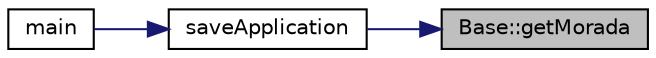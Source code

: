 digraph "Base::getMorada"
{
 // LATEX_PDF_SIZE
  edge [fontname="Helvetica",fontsize="10",labelfontname="Helvetica",labelfontsize="10"];
  node [fontname="Helvetica",fontsize="10",shape=record];
  rankdir="RL";
  Node1 [label="Base::getMorada",height=0.2,width=0.4,color="black", fillcolor="grey75", style="filled", fontcolor="black",tooltip="Getter da morada."];
  Node1 -> Node2 [dir="back",color="midnightblue",fontsize="10",style="solid",fontname="Helvetica"];
  Node2 [label="saveApplication",height=0.2,width=0.4,color="black", fillcolor="white", style="filled",URL="$_utils_8h.html#ae7accc5ba838c1a908a6c5a75d9a604c",tooltip="Salva a aplicacao escrevendo a info necessaria em documentos de texto."];
  Node2 -> Node3 [dir="back",color="midnightblue",fontsize="10",style="solid",fontname="Helvetica"];
  Node3 [label="main",height=0.2,width=0.4,color="black", fillcolor="white", style="filled",URL="$main_8cpp.html#ae66f6b31b5ad750f1fe042a706a4e3d4",tooltip=" "];
}
